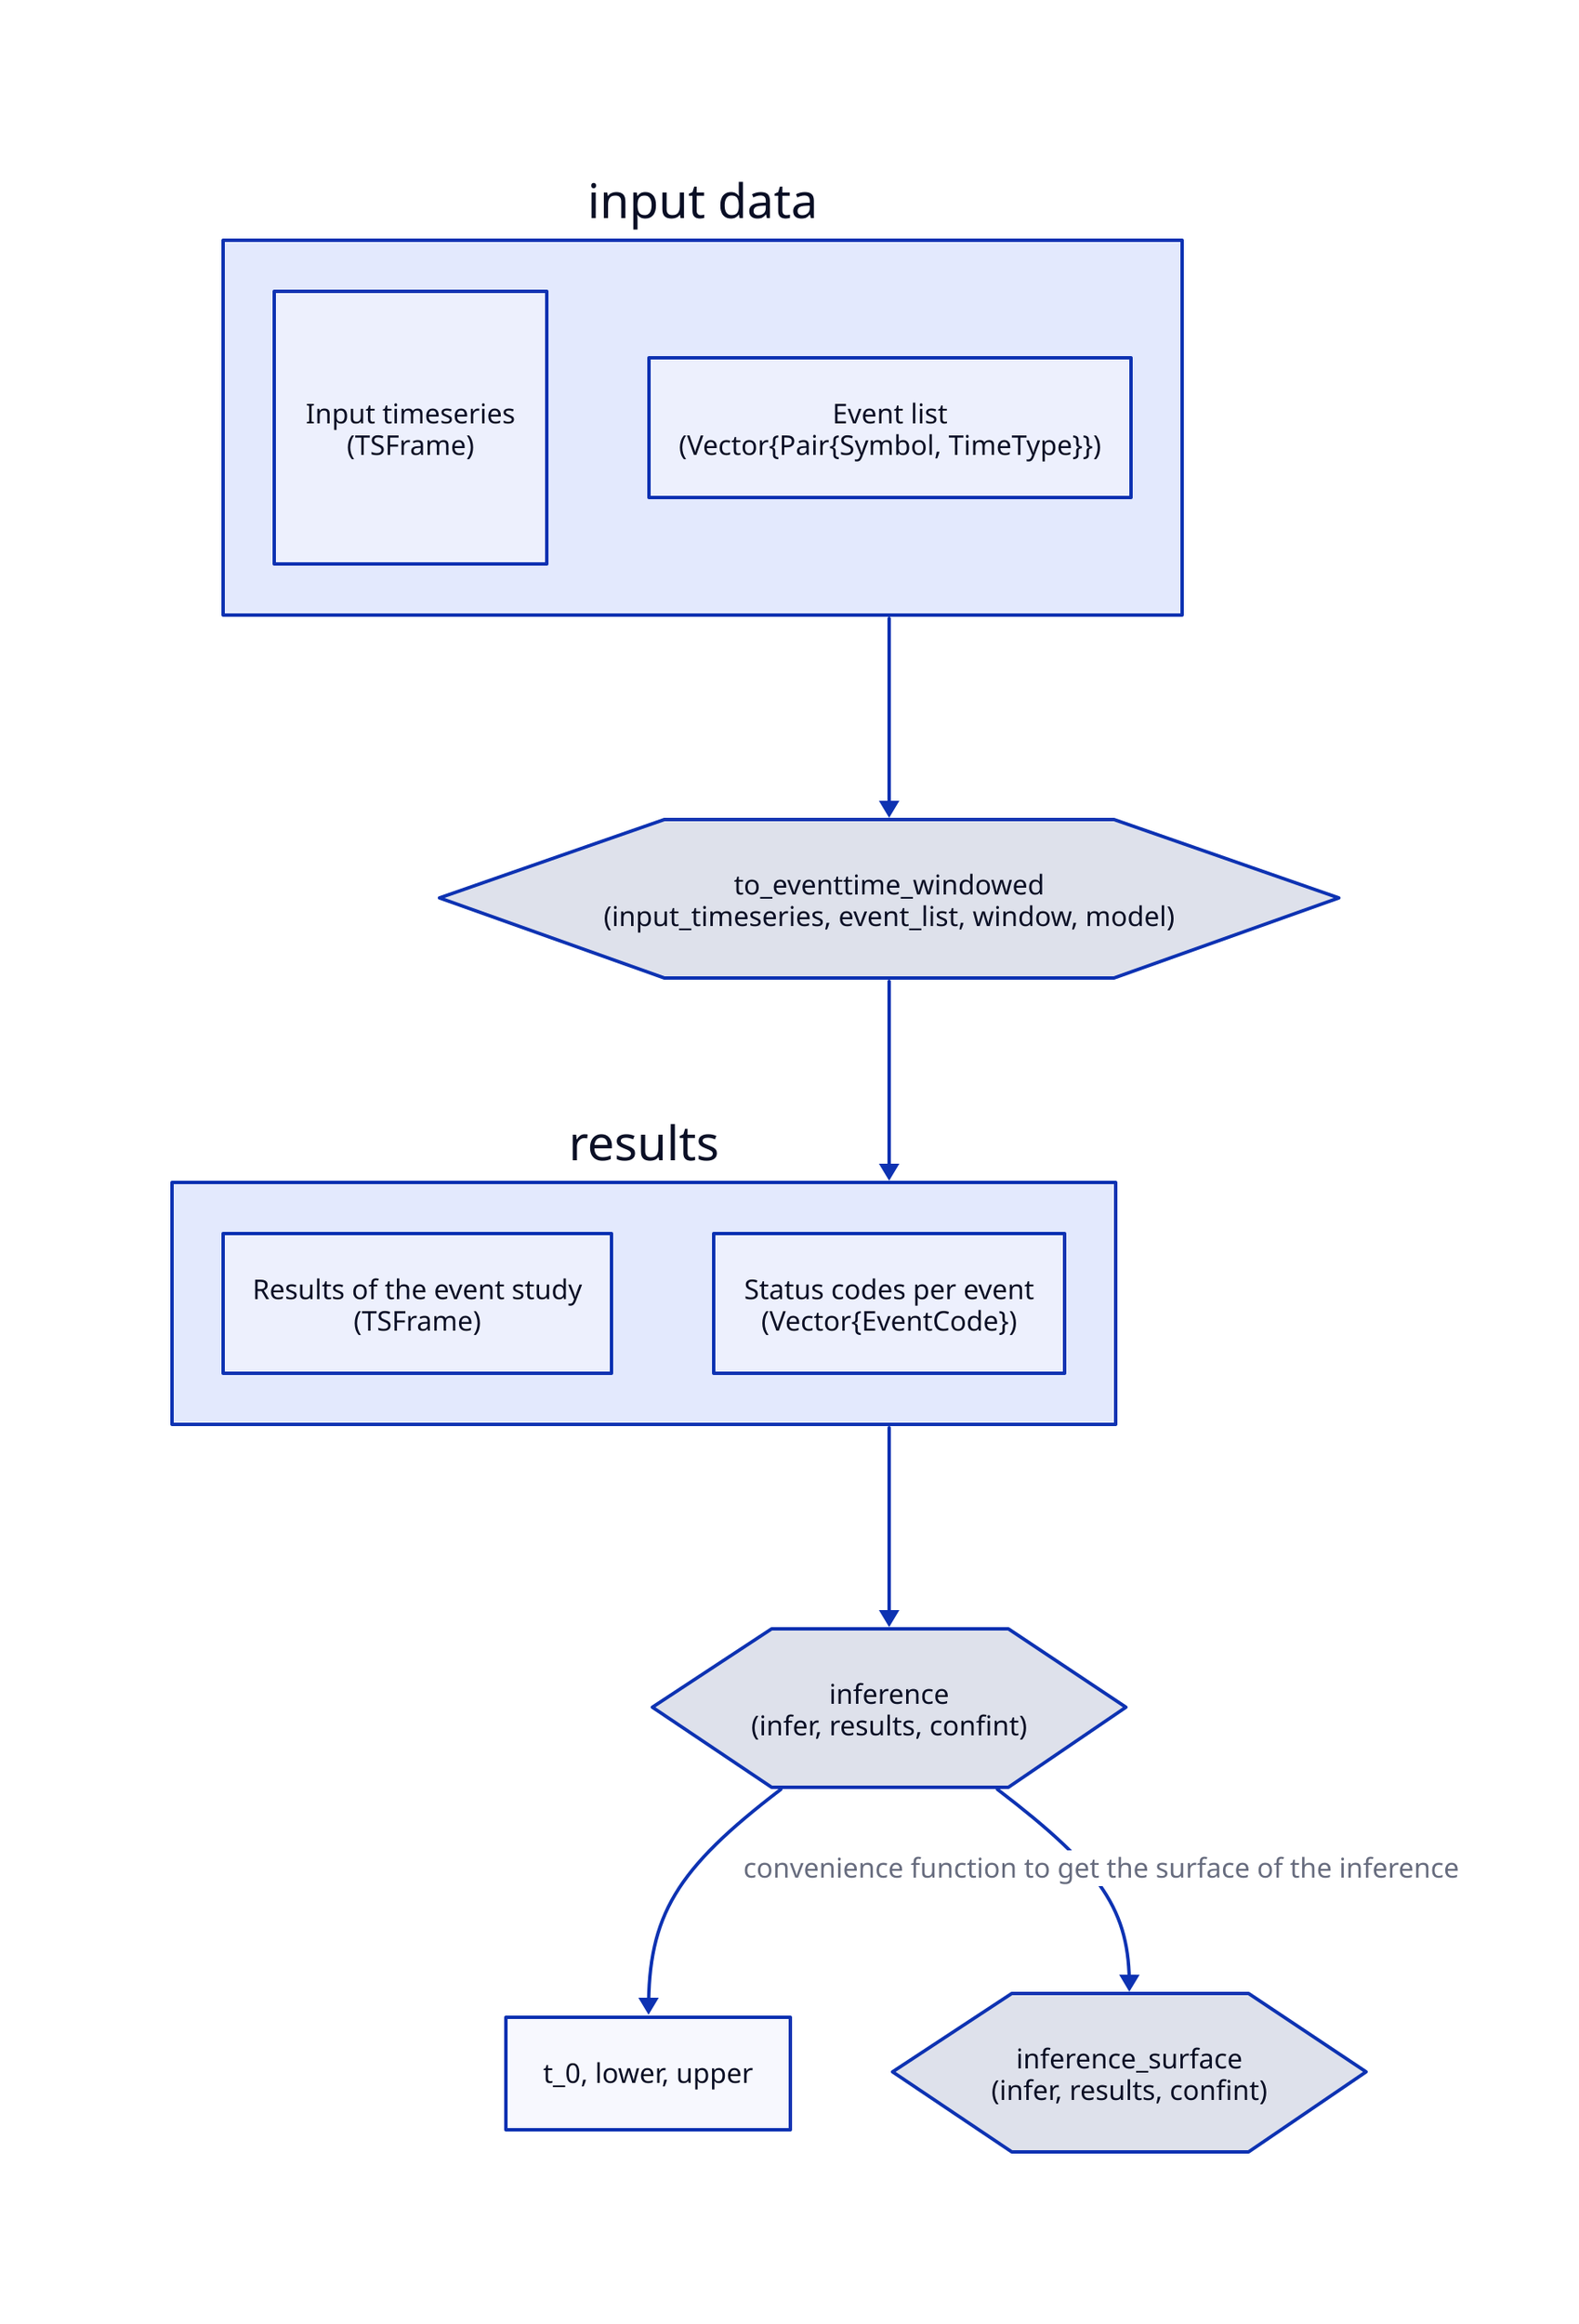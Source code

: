 input data

input data.ts: Input timeseries\n(TSFrame)
input data.ts.shape: square

input data.event list: Event list\n(Vector\{Pair\{Symbol, TimeType\}\})
input data.event list.shape: rectangle

to_eventtime_windowed: to_eventtime_windowed\n(input_timeseries, event_list, window, model)
to_eventtime_windowed.shape: hexagon

input data -> to_eventtime_windowed

# to_eventtime_windowed parameters: |md
#   ## Parameters
#     - `window`: Window size (can be an integer or a vector-like of integers (range, vector))
#     - `model`: A decorrelation model.  Can be any subtype of `AbstractEventStudyModel`.
# | {
#   near: to_eventtime_windowed
# }

results

results.event_ts: Results of the event study\n(TSFrame)
results.retcodes: Status codes per event\n(Vector\{EventCode\})

to_eventtime_windowed -> results

inference: inference\n(infer, results, confint)
inference.shape: hexagon

results -> inference

tlu: t_0, lower, upper

inference -> tlu

inference_surface: inference_surface\n(infer, results, confint)
inference_surface.shape: hexagon
inference -> inference_surface: convenience function to get the surface of the inference

# inference parameters: |md
#   ## Parameters
#     - `infer`: An inference specification.  Can be conventional inference, one of the many types of bootstrap inference, or Wilcoxson inference.
# | {
#   near: inference
# }